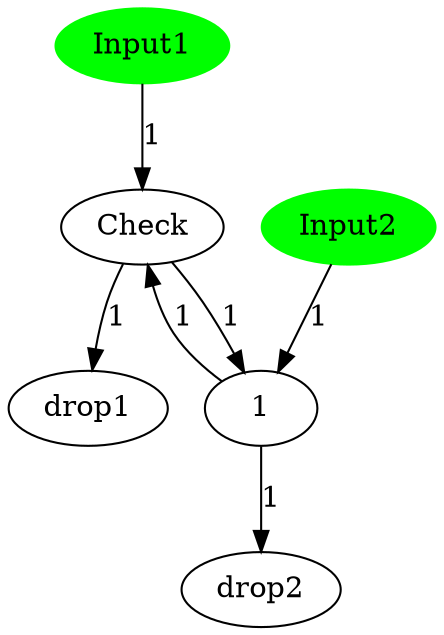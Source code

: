 strict digraph  {
	Input1 [color=green,
		style=filled];
	Input2 [color=green,
		style=filled];
	Input1 -> Check	 [label=1,
		len=2];
	Check -> 1	 [label=1,
		len=2];
	1 -> Check	 [label=1,
		len=2];
	Input2 -> 1	 [label=1,
		len=2];
	Check -> drop1	 [label=1,
		len=2];
	1 -> drop2 [label=1,
		len=2];
}
